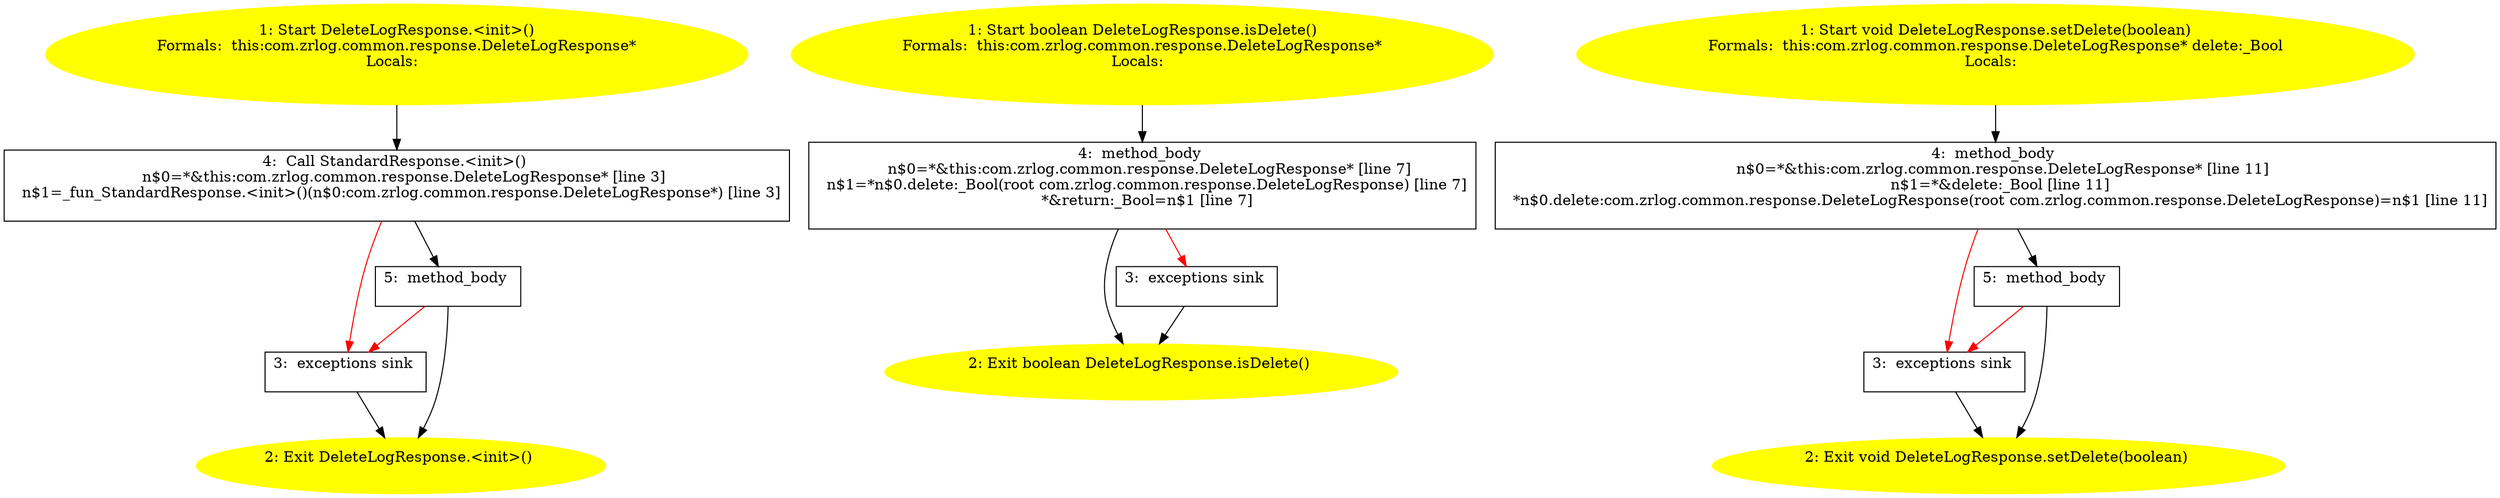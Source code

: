 /* @generated */
digraph cfg {
"com.zrlog.common.response.DeleteLogResponse.<init>().bc2791238afce1915df3272a909a7952_1" [label="1: Start DeleteLogResponse.<init>()\nFormals:  this:com.zrlog.common.response.DeleteLogResponse*\nLocals:  \n  " color=yellow style=filled]
	

	 "com.zrlog.common.response.DeleteLogResponse.<init>().bc2791238afce1915df3272a909a7952_1" -> "com.zrlog.common.response.DeleteLogResponse.<init>().bc2791238afce1915df3272a909a7952_4" ;
"com.zrlog.common.response.DeleteLogResponse.<init>().bc2791238afce1915df3272a909a7952_2" [label="2: Exit DeleteLogResponse.<init>() \n  " color=yellow style=filled]
	

"com.zrlog.common.response.DeleteLogResponse.<init>().bc2791238afce1915df3272a909a7952_3" [label="3:  exceptions sink \n  " shape="box"]
	

	 "com.zrlog.common.response.DeleteLogResponse.<init>().bc2791238afce1915df3272a909a7952_3" -> "com.zrlog.common.response.DeleteLogResponse.<init>().bc2791238afce1915df3272a909a7952_2" ;
"com.zrlog.common.response.DeleteLogResponse.<init>().bc2791238afce1915df3272a909a7952_4" [label="4:  Call StandardResponse.<init>() \n   n$0=*&this:com.zrlog.common.response.DeleteLogResponse* [line 3]\n  n$1=_fun_StandardResponse.<init>()(n$0:com.zrlog.common.response.DeleteLogResponse*) [line 3]\n " shape="box"]
	

	 "com.zrlog.common.response.DeleteLogResponse.<init>().bc2791238afce1915df3272a909a7952_4" -> "com.zrlog.common.response.DeleteLogResponse.<init>().bc2791238afce1915df3272a909a7952_5" ;
	 "com.zrlog.common.response.DeleteLogResponse.<init>().bc2791238afce1915df3272a909a7952_4" -> "com.zrlog.common.response.DeleteLogResponse.<init>().bc2791238afce1915df3272a909a7952_3" [color="red" ];
"com.zrlog.common.response.DeleteLogResponse.<init>().bc2791238afce1915df3272a909a7952_5" [label="5:  method_body \n  " shape="box"]
	

	 "com.zrlog.common.response.DeleteLogResponse.<init>().bc2791238afce1915df3272a909a7952_5" -> "com.zrlog.common.response.DeleteLogResponse.<init>().bc2791238afce1915df3272a909a7952_2" ;
	 "com.zrlog.common.response.DeleteLogResponse.<init>().bc2791238afce1915df3272a909a7952_5" -> "com.zrlog.common.response.DeleteLogResponse.<init>().bc2791238afce1915df3272a909a7952_3" [color="red" ];
"com.zrlog.common.response.DeleteLogResponse.isDelete():boolean.b8ff0735abaabe67ef1580577785f261_1" [label="1: Start boolean DeleteLogResponse.isDelete()\nFormals:  this:com.zrlog.common.response.DeleteLogResponse*\nLocals:  \n  " color=yellow style=filled]
	

	 "com.zrlog.common.response.DeleteLogResponse.isDelete():boolean.b8ff0735abaabe67ef1580577785f261_1" -> "com.zrlog.common.response.DeleteLogResponse.isDelete():boolean.b8ff0735abaabe67ef1580577785f261_4" ;
"com.zrlog.common.response.DeleteLogResponse.isDelete():boolean.b8ff0735abaabe67ef1580577785f261_2" [label="2: Exit boolean DeleteLogResponse.isDelete() \n  " color=yellow style=filled]
	

"com.zrlog.common.response.DeleteLogResponse.isDelete():boolean.b8ff0735abaabe67ef1580577785f261_3" [label="3:  exceptions sink \n  " shape="box"]
	

	 "com.zrlog.common.response.DeleteLogResponse.isDelete():boolean.b8ff0735abaabe67ef1580577785f261_3" -> "com.zrlog.common.response.DeleteLogResponse.isDelete():boolean.b8ff0735abaabe67ef1580577785f261_2" ;
"com.zrlog.common.response.DeleteLogResponse.isDelete():boolean.b8ff0735abaabe67ef1580577785f261_4" [label="4:  method_body \n   n$0=*&this:com.zrlog.common.response.DeleteLogResponse* [line 7]\n  n$1=*n$0.delete:_Bool(root com.zrlog.common.response.DeleteLogResponse) [line 7]\n  *&return:_Bool=n$1 [line 7]\n " shape="box"]
	

	 "com.zrlog.common.response.DeleteLogResponse.isDelete():boolean.b8ff0735abaabe67ef1580577785f261_4" -> "com.zrlog.common.response.DeleteLogResponse.isDelete():boolean.b8ff0735abaabe67ef1580577785f261_2" ;
	 "com.zrlog.common.response.DeleteLogResponse.isDelete():boolean.b8ff0735abaabe67ef1580577785f261_4" -> "com.zrlog.common.response.DeleteLogResponse.isDelete():boolean.b8ff0735abaabe67ef1580577785f261_3" [color="red" ];
"com.zrlog.common.response.DeleteLogResponse.setDelete(boolean):void.054606f033a0ee0f8f243d66a8dbd328_1" [label="1: Start void DeleteLogResponse.setDelete(boolean)\nFormals:  this:com.zrlog.common.response.DeleteLogResponse* delete:_Bool\nLocals:  \n  " color=yellow style=filled]
	

	 "com.zrlog.common.response.DeleteLogResponse.setDelete(boolean):void.054606f033a0ee0f8f243d66a8dbd328_1" -> "com.zrlog.common.response.DeleteLogResponse.setDelete(boolean):void.054606f033a0ee0f8f243d66a8dbd328_4" ;
"com.zrlog.common.response.DeleteLogResponse.setDelete(boolean):void.054606f033a0ee0f8f243d66a8dbd328_2" [label="2: Exit void DeleteLogResponse.setDelete(boolean) \n  " color=yellow style=filled]
	

"com.zrlog.common.response.DeleteLogResponse.setDelete(boolean):void.054606f033a0ee0f8f243d66a8dbd328_3" [label="3:  exceptions sink \n  " shape="box"]
	

	 "com.zrlog.common.response.DeleteLogResponse.setDelete(boolean):void.054606f033a0ee0f8f243d66a8dbd328_3" -> "com.zrlog.common.response.DeleteLogResponse.setDelete(boolean):void.054606f033a0ee0f8f243d66a8dbd328_2" ;
"com.zrlog.common.response.DeleteLogResponse.setDelete(boolean):void.054606f033a0ee0f8f243d66a8dbd328_4" [label="4:  method_body \n   n$0=*&this:com.zrlog.common.response.DeleteLogResponse* [line 11]\n  n$1=*&delete:_Bool [line 11]\n  *n$0.delete:com.zrlog.common.response.DeleteLogResponse(root com.zrlog.common.response.DeleteLogResponse)=n$1 [line 11]\n " shape="box"]
	

	 "com.zrlog.common.response.DeleteLogResponse.setDelete(boolean):void.054606f033a0ee0f8f243d66a8dbd328_4" -> "com.zrlog.common.response.DeleteLogResponse.setDelete(boolean):void.054606f033a0ee0f8f243d66a8dbd328_5" ;
	 "com.zrlog.common.response.DeleteLogResponse.setDelete(boolean):void.054606f033a0ee0f8f243d66a8dbd328_4" -> "com.zrlog.common.response.DeleteLogResponse.setDelete(boolean):void.054606f033a0ee0f8f243d66a8dbd328_3" [color="red" ];
"com.zrlog.common.response.DeleteLogResponse.setDelete(boolean):void.054606f033a0ee0f8f243d66a8dbd328_5" [label="5:  method_body \n  " shape="box"]
	

	 "com.zrlog.common.response.DeleteLogResponse.setDelete(boolean):void.054606f033a0ee0f8f243d66a8dbd328_5" -> "com.zrlog.common.response.DeleteLogResponse.setDelete(boolean):void.054606f033a0ee0f8f243d66a8dbd328_2" ;
	 "com.zrlog.common.response.DeleteLogResponse.setDelete(boolean):void.054606f033a0ee0f8f243d66a8dbd328_5" -> "com.zrlog.common.response.DeleteLogResponse.setDelete(boolean):void.054606f033a0ee0f8f243d66a8dbd328_3" [color="red" ];
}
